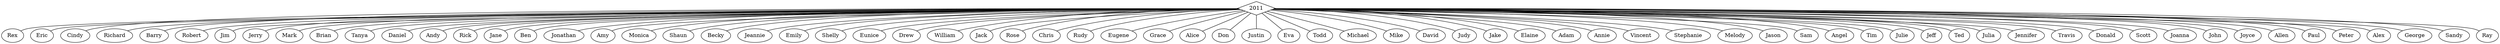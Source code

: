 graph g {
node [fontsize=14];
2011 [shape=diamond];
2011 -- Rex [len= 5.764 ];
2011 -- Eric [len= 5.059 ];
2011 -- Cindy [len= 5.173 ];
2011 -- Richard [len= 5.008 ];
2011 -- Barry [len= 5.291 ];
2011 -- Robert [len= 5.004 ];
2011 -- Jim [len= 5.278 ];
2011 -- Jerry [len= 5.086 ];
2011 -- Mark [len= 5.017 ];
2011 -- Brian [len= 5.025 ];
2011 -- Tanya [len= 5.364 ];
2011 -- Daniel [len= 5.018 ];
2011 -- Andy [len= 5.492 ];
2011 -- Rick [len= 5.326 ];
2011 -- Jane [len= 5.127 ];
2011 -- Ben [len= 5.369 ];
2011 -- Jonathan [len= 5.111 ];
2011 -- Amy [len= 5.05 ];
2011 -- Monica [len= 5.191 ];
2011 -- Shaun [len= 5.656 ];
2011 -- Becky [len= 5.409 ];
2011 -- Jeannie [len= 5.738 ];
2011 -- Emily [len= 5.148 ];
2011 -- Shelly [len= 5.412 ];
2011 -- Eunice [len= 5.797 ];
2011 -- Drew [len= 5.76 ];
2011 -- William [len= 5.007 ];
2011 -- Jack [len= 5.139 ];
2011 -- Rose [len= 5.177 ];
2011 -- Chris [len= 5.081 ];
2011 -- Rudy [len= 5.822 ];
2011 -- Eugene [len= 5.232 ];
2011 -- Grace [len= 5.312 ];
2011 -- Alice [len= 5.172 ];
2011 -- Don [len= 5.267 ];
2011 -- Justin [len= 5.109 ];
2011 -- Eva [len= 5.354 ];
2011 -- Todd [len= 5.161 ];
2011 -- Michael [len= 5.002 ];
2011 -- Mike [len= 5.142 ];
2011 -- David [len= 5.005 ];
2011 -- Judy [len= 5.119 ];
2011 -- Jake [len= 5.675 ];
2011 -- Elaine [len= 5.197 ];
2011 -- Adam [len= 5.122 ];
2011 -- Annie [len= 5.338 ];
2011 -- Vincent [len= 5.273 ];
2011 -- Stephanie [len= 5.063 ];
2011 -- Melody [len= 5.568 ];
2011 -- Jason [len= 5.034 ];
2011 -- Sam [len= 5.387 ];
2011 -- Angel [len= 5.323 ];
2011 -- Tim [len= 5.269 ];
2011 -- Julie [len= 5.069 ];
2011 -- Jeff [len= 5.168 ];
2011 -- Ted [len= 5.496 ];
2011 -- Julia [len= 5.215 ];
2011 -- Jennifer [len= 5.01 ];
2011 -- Travis [len= 5.266 ];
2011 -- Donald [len= 5.027 ];
2011 -- Scott [len= 5.039 ];
2011 -- Joanna [len= 5.494 ];
2011 -- John [len= 5.001 ];
2011 -- Joyce [len= 5.095 ];
2011 -- Allen [len= 5.249 ];
2011 -- Paul [len= 5.023 ];
2011 -- Peter [len= 5.087 ];
2011 -- Alex [len= 5.264 ];
2011 -- George [len= 5.041 ];
2011 -- Sandy [len= 5.443 ];
2011 -- Ray [len= 5.28 ];
}
